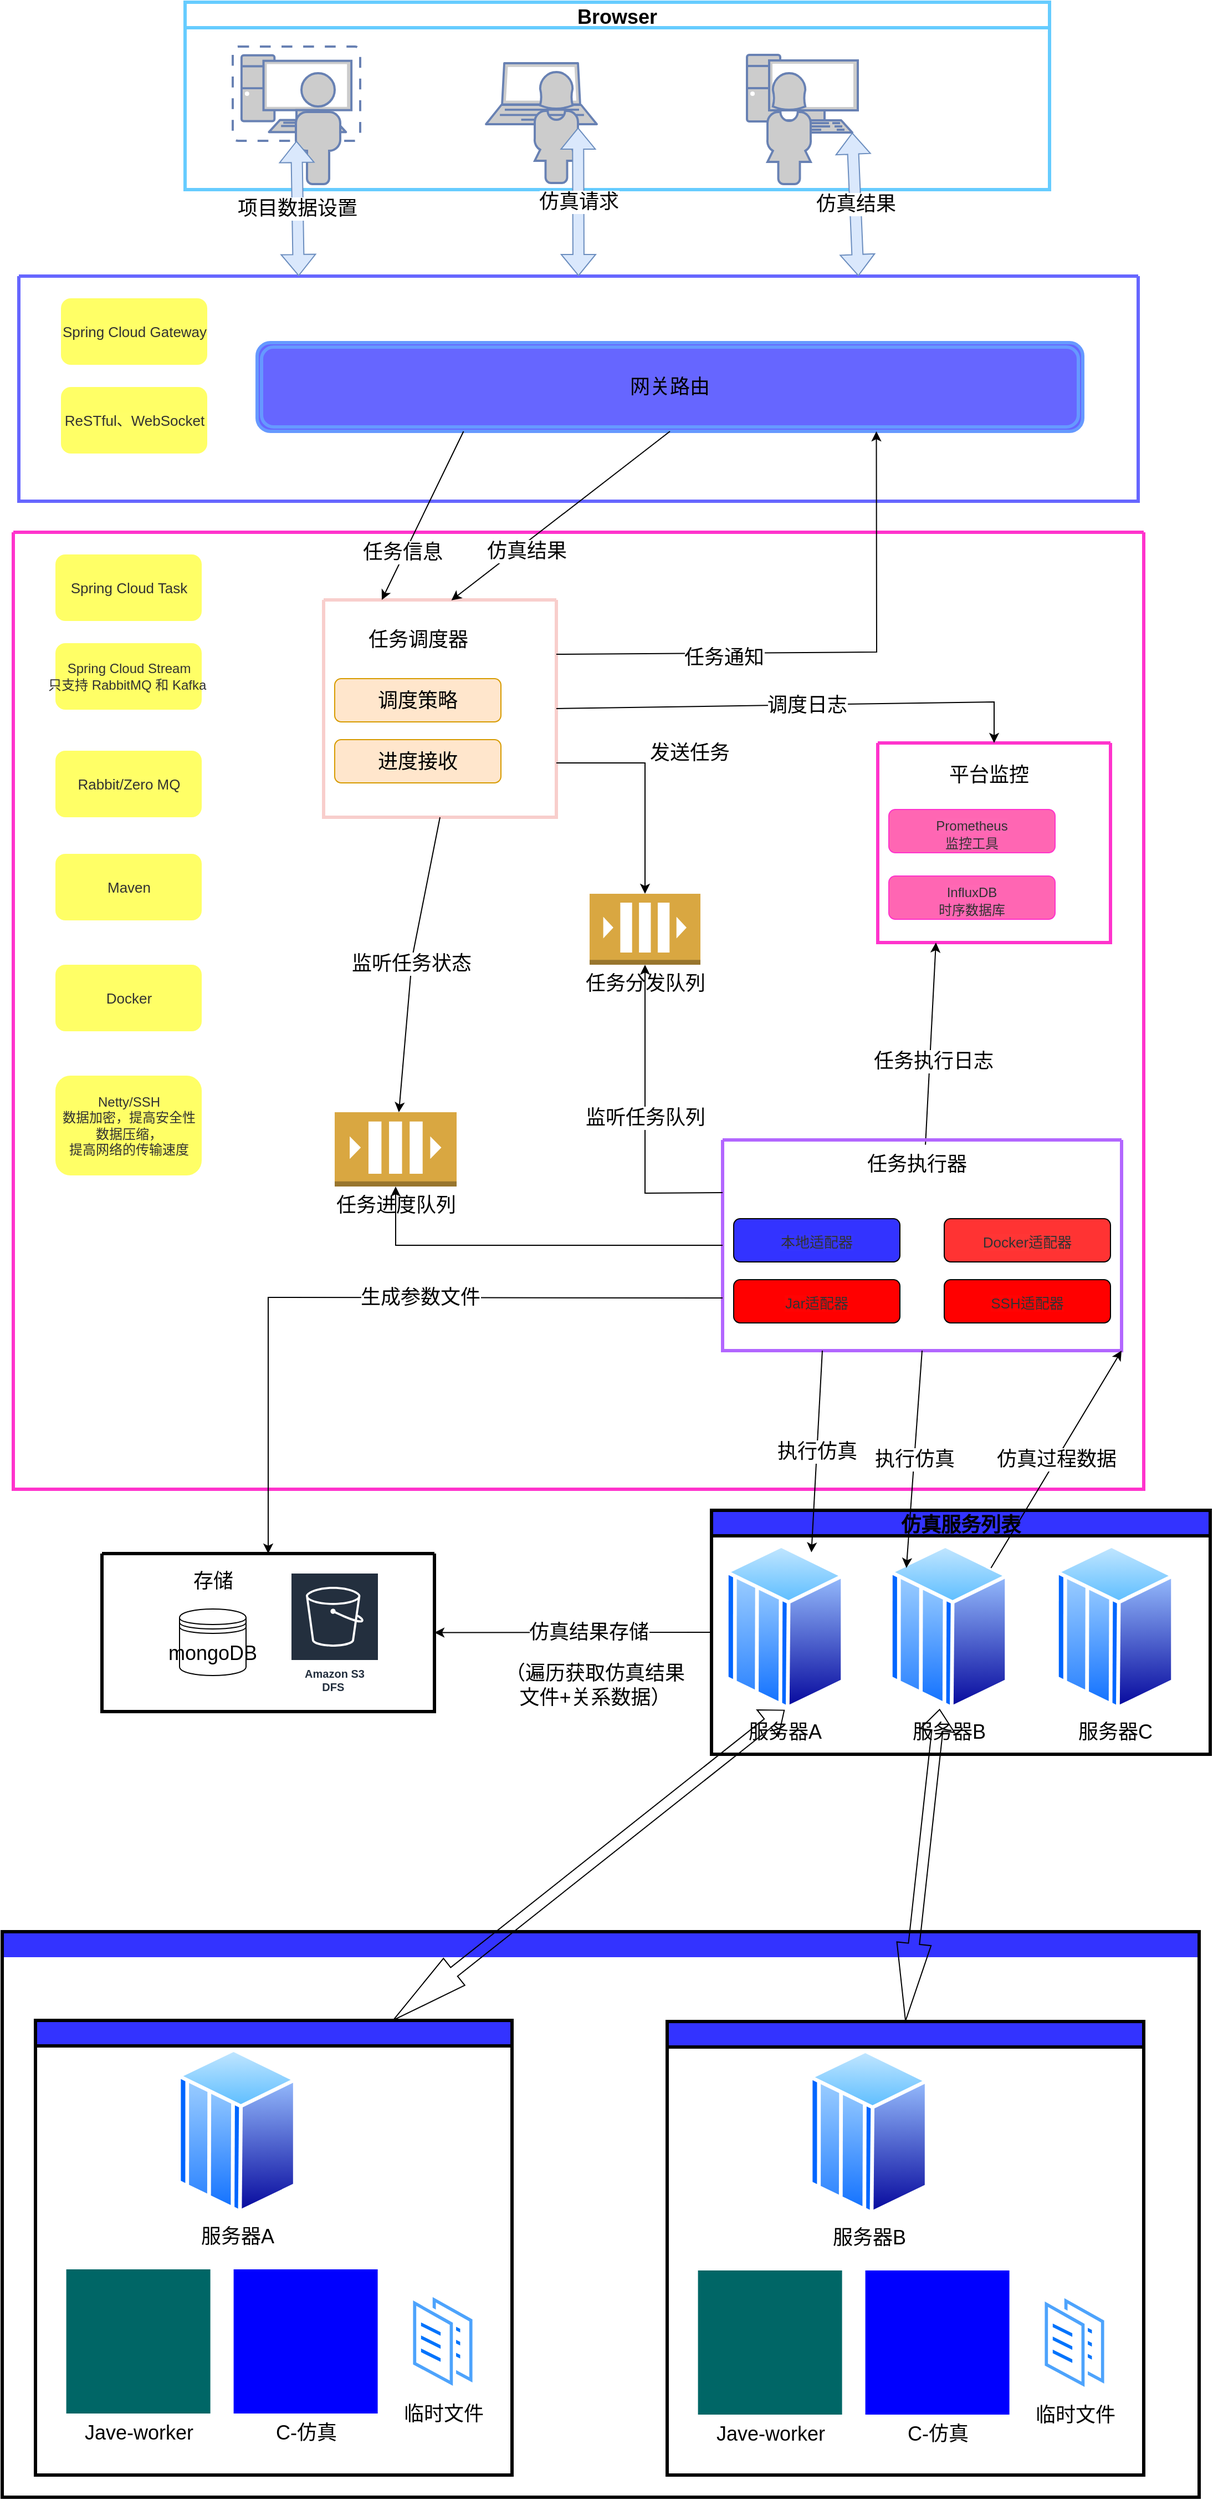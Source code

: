 <mxfile version="15.6.3" type="github">
  <diagram id="M3pgbx5bHdetkU3iyQLA" name="Page-1">
    <mxGraphModel dx="2077" dy="1238" grid="1" gridSize="10" guides="1" tooltips="1" connect="1" arrows="1" fold="1" page="1" pageScale="1" pageWidth="1169" pageHeight="1654" math="0" shadow="0">
      <root>
        <mxCell id="0" />
        <mxCell id="1" parent="0" />
        <mxCell id="EqJAyEwIwQtf8HZJKhll-13" value="Browser" style="swimlane;strokeColor=#66ccff;strokeWidth=3;fontSize=18;" vertex="1" parent="1">
          <mxGeometry x="185" y="70" width="780" height="169" as="geometry" />
        </mxCell>
        <mxCell id="EqJAyEwIwQtf8HZJKhll-8" value="" style="fontColor=#0066CC;verticalAlign=top;verticalLabelPosition=bottom;labelPosition=center;align=center;html=1;outlineConnect=0;fillColor=#CCCCCC;strokeColor=#6881B3;gradientColor=none;gradientDirection=north;strokeWidth=2;shape=mxgraph.networks.virtual_pc;" vertex="1" parent="EqJAyEwIwQtf8HZJKhll-13">
          <mxGeometry x="43" y="40" width="115" height="85" as="geometry" />
        </mxCell>
        <mxCell id="EqJAyEwIwQtf8HZJKhll-10" value="" style="fontColor=#0066CC;verticalAlign=top;verticalLabelPosition=bottom;labelPosition=center;align=center;html=1;outlineConnect=0;fillColor=#CCCCCC;strokeColor=#6881B3;gradientColor=none;gradientDirection=north;strokeWidth=2;shape=mxgraph.networks.laptop;" vertex="1" parent="EqJAyEwIwQtf8HZJKhll-13">
          <mxGeometry x="271.5" y="55" width="100" height="55" as="geometry" />
        </mxCell>
        <mxCell id="EqJAyEwIwQtf8HZJKhll-11" value="" style="fontColor=#0066CC;verticalAlign=top;verticalLabelPosition=bottom;labelPosition=center;align=center;html=1;outlineConnect=0;fillColor=#CCCCCC;strokeColor=#6881B3;gradientColor=none;gradientDirection=north;strokeWidth=2;shape=mxgraph.networks.pc;" vertex="1" parent="EqJAyEwIwQtf8HZJKhll-13">
          <mxGeometry x="507" y="47.5" width="100" height="70" as="geometry" />
        </mxCell>
        <mxCell id="EqJAyEwIwQtf8HZJKhll-259" value="" style="fontColor=#0066CC;verticalAlign=top;verticalLabelPosition=bottom;labelPosition=center;align=center;html=1;outlineConnect=0;fillColor=#CCCCCC;strokeColor=#6881B3;gradientColor=none;gradientDirection=north;strokeWidth=2;shape=mxgraph.networks.user_female;rounded=0;shadow=0;glass=0;sketch=0;fontSize=18;startSize=23;" vertex="1" parent="EqJAyEwIwQtf8HZJKhll-13">
          <mxGeometry x="315" y="63" width="40" height="100" as="geometry" />
        </mxCell>
        <mxCell id="EqJAyEwIwQtf8HZJKhll-260" value="" style="fontColor=#0066CC;verticalAlign=top;verticalLabelPosition=bottom;labelPosition=center;align=center;html=1;outlineConnect=0;fillColor=#CCCCCC;strokeColor=#6881B3;gradientColor=none;gradientDirection=north;strokeWidth=2;shape=mxgraph.networks.user_male;rounded=0;shadow=0;glass=0;sketch=0;fontSize=18;startSize=23;" vertex="1" parent="EqJAyEwIwQtf8HZJKhll-13">
          <mxGeometry x="100" y="64" width="40" height="100" as="geometry" />
        </mxCell>
        <mxCell id="EqJAyEwIwQtf8HZJKhll-261" value="" style="fontColor=#0066CC;verticalAlign=top;verticalLabelPosition=bottom;labelPosition=center;align=center;html=1;outlineConnect=0;fillColor=#CCCCCC;strokeColor=#6881B3;gradientColor=none;gradientDirection=north;strokeWidth=2;shape=mxgraph.networks.user_female;rounded=0;shadow=0;glass=0;sketch=0;fontSize=18;startSize=23;" vertex="1" parent="EqJAyEwIwQtf8HZJKhll-13">
          <mxGeometry x="525" y="64" width="40" height="100" as="geometry" />
        </mxCell>
        <mxCell id="EqJAyEwIwQtf8HZJKhll-36" value="" style="swimlane;startSize=0;fontSize=18;strokeColor=#6666ff;strokeWidth=3;" vertex="1" parent="1">
          <mxGeometry x="35" y="317" width="1010" height="203" as="geometry" />
        </mxCell>
        <mxCell id="EqJAyEwIwQtf8HZJKhll-19" value="&lt;font style=&quot;font-size: 18px&quot;&gt;网关路由&lt;/font&gt;" style="shape=ext;double=1;rounded=1;whiteSpace=wrap;html=1;strokeColor=#6699ff;strokeWidth=3;fontSize=18;fillColor=#6666FF;" vertex="1" parent="EqJAyEwIwQtf8HZJKhll-36">
          <mxGeometry x="215" y="60" width="745" height="80" as="geometry" />
        </mxCell>
        <mxCell id="EqJAyEwIwQtf8HZJKhll-47" value="&lt;span style=&quot;color: rgb(50 , 50 , 50) ; font-size: 13px ; background-color: rgba(255 , 255 , 255 , 0.01)&quot;&gt;Spring Cloud Gateway&lt;/span&gt;" style="rounded=1;align=center;fillColor=#ffff66;strokeColor=none;html=1;fontColor=#596780;fontSize=12" vertex="1" parent="EqJAyEwIwQtf8HZJKhll-36">
          <mxGeometry x="38" y="20" width="132" height="60" as="geometry" />
        </mxCell>
        <mxCell id="EqJAyEwIwQtf8HZJKhll-48" value="&lt;span style=&quot;color: rgb(50 , 50 , 50) ; font-size: 13px ; background-color: rgba(255 , 255 , 255 , 0.01)&quot;&gt;ReSTful、WebSocket&lt;/span&gt;" style="rounded=1;align=center;fillColor=#ffff66;strokeColor=none;html=1;fontColor=#596780;fontSize=12" vertex="1" parent="EqJAyEwIwQtf8HZJKhll-36">
          <mxGeometry x="38" y="100" width="132" height="60" as="geometry" />
        </mxCell>
        <mxCell id="EqJAyEwIwQtf8HZJKhll-49" value="项目数据设置" style="shape=flexArrow;endArrow=classic;startArrow=classic;html=1;rounded=0;fontSize=18;entryX=0.25;entryY=0;entryDx=0;entryDy=0;exitX=0.5;exitY=1;exitDx=0;exitDy=0;fillColor=#dae8fc;strokeColor=#6c8ebf;exitPerimeter=0;" edge="1" parent="1" source="EqJAyEwIwQtf8HZJKhll-8" target="EqJAyEwIwQtf8HZJKhll-36">
          <mxGeometry width="100" height="100" relative="1" as="geometry">
            <mxPoint x="440" y="627" as="sourcePoint" />
            <mxPoint x="460" y="277" as="targetPoint" />
          </mxGeometry>
        </mxCell>
        <mxCell id="EqJAyEwIwQtf8HZJKhll-52" value="仿真请求" style="shape=flexArrow;endArrow=classic;startArrow=classic;html=1;rounded=0;fontSize=18;entryX=0.99;entryY=0.5;entryDx=0;entryDy=0;exitX=0.5;exitY=0;exitDx=0;exitDy=0;fillColor=#dae8fc;strokeColor=#6c8ebf;entryPerimeter=0;" edge="1" parent="1" source="EqJAyEwIwQtf8HZJKhll-36" target="EqJAyEwIwQtf8HZJKhll-259">
          <mxGeometry width="100" height="100" relative="1" as="geometry">
            <mxPoint x="626" y="276" as="sourcePoint" />
            <mxPoint x="630" y="190" as="targetPoint" />
          </mxGeometry>
        </mxCell>
        <mxCell id="EqJAyEwIwQtf8HZJKhll-56" value="仿真结果" style="shape=flexArrow;endArrow=classic;startArrow=classic;html=1;rounded=0;fontSize=18;entryX=0.75;entryY=0;entryDx=0;entryDy=0;fillColor=#dae8fc;strokeColor=#6c8ebf;exitX=0.95;exitY=1;exitDx=0;exitDy=0;exitPerimeter=0;" edge="1" parent="1" source="EqJAyEwIwQtf8HZJKhll-11" target="EqJAyEwIwQtf8HZJKhll-36">
          <mxGeometry width="100" height="100" relative="1" as="geometry">
            <mxPoint x="786" y="190" as="sourcePoint" />
            <mxPoint x="639" y="298" as="targetPoint" />
          </mxGeometry>
        </mxCell>
        <mxCell id="EqJAyEwIwQtf8HZJKhll-57" value="" style="swimlane;startSize=0;fontSize=18;strokeColor=#ff33cc;strokeWidth=3;" vertex="1" parent="1">
          <mxGeometry x="30" y="548" width="1020" height="863" as="geometry" />
        </mxCell>
        <mxCell id="EqJAyEwIwQtf8HZJKhll-59" value="&lt;span style=&quot;color: rgb(50 , 50 , 50) ; font-size: 13px ; background-color: rgba(255 , 255 , 255 , 0.01)&quot;&gt;Spring Cloud Task&lt;/span&gt;" style="rounded=1;align=center;fillColor=#ffff66;strokeColor=none;html=1;fontColor=#596780;fontSize=12" vertex="1" parent="EqJAyEwIwQtf8HZJKhll-57">
          <mxGeometry x="38" y="20" width="132" height="60" as="geometry" />
        </mxCell>
        <mxCell id="EqJAyEwIwQtf8HZJKhll-60" value="&lt;span style=&quot;color: rgb(50 , 50 , 50) ; background-color: rgba(255 , 255 , 255 , 0.01)&quot;&gt;Spring Cloud Stream&lt;/span&gt;&lt;div style=&quot;resize: none ; outline: none ; color: rgb(50 , 50 , 50)&quot;&gt;只支持 RabbitMQ 和 Kafka&amp;nbsp;&lt;/div&gt;" style="rounded=1;align=center;fillColor=#ffff66;strokeColor=none;html=1;fontColor=#596780;fontSize=12" vertex="1" parent="EqJAyEwIwQtf8HZJKhll-57">
          <mxGeometry x="38" y="100" width="132" height="60" as="geometry" />
        </mxCell>
        <mxCell id="EqJAyEwIwQtf8HZJKhll-61" value="&lt;span style=&quot;color: rgb(50 , 50 , 50) ; font-size: 13px ; background-color: rgba(255 , 255 , 255 , 0.01)&quot;&gt;Rabbit/Zero MQ&lt;/span&gt;" style="rounded=1;align=center;fillColor=#ffff66;strokeColor=none;html=1;fontColor=#596780;fontSize=12" vertex="1" parent="EqJAyEwIwQtf8HZJKhll-57">
          <mxGeometry x="38" y="197" width="132" height="60" as="geometry" />
        </mxCell>
        <mxCell id="EqJAyEwIwQtf8HZJKhll-62" value="&lt;span style=&quot;color: rgb(50 , 50 , 50) ; font-size: 13px ; background-color: rgba(255 , 255 , 255 , 0.01)&quot;&gt;Maven&lt;/span&gt;" style="rounded=1;align=center;fillColor=#ffff66;strokeColor=none;html=1;fontColor=#596780;fontSize=12" vertex="1" parent="EqJAyEwIwQtf8HZJKhll-57">
          <mxGeometry x="38" y="290" width="132" height="60" as="geometry" />
        </mxCell>
        <mxCell id="EqJAyEwIwQtf8HZJKhll-63" value="&lt;span style=&quot;color: rgb(50 , 50 , 50) ; font-size: 13px ; background-color: rgba(255 , 255 , 255 , 0.01)&quot;&gt;Docker&lt;/span&gt;" style="rounded=1;align=center;fillColor=#ffff66;strokeColor=none;html=1;fontColor=#596780;fontSize=12" vertex="1" parent="EqJAyEwIwQtf8HZJKhll-57">
          <mxGeometry x="38" y="390" width="132" height="60" as="geometry" />
        </mxCell>
        <mxCell id="EqJAyEwIwQtf8HZJKhll-64" value="&lt;span style=&quot;color: rgb(50 , 50 , 50) ; background-color: rgba(255 , 255 , 255 , 0.01)&quot;&gt;Netty/SSH&lt;/span&gt;&lt;div style=&quot;resize: none ; outline: none ; color: rgb(50 , 50 , 50)&quot;&gt;数据加密，提高安全性&lt;br&gt;数据压缩，&lt;/div&gt;&lt;div style=&quot;resize: none ; outline: none ; color: rgb(50 , 50 , 50)&quot;&gt;提高网络的传输速度&lt;/div&gt;" style="rounded=1;align=center;fillColor=#ffff66;strokeColor=none;html=1;fontColor=#596780;fontSize=12" vertex="1" parent="EqJAyEwIwQtf8HZJKhll-57">
          <mxGeometry x="38" y="490" width="132" height="90" as="geometry" />
        </mxCell>
        <mxCell id="EqJAyEwIwQtf8HZJKhll-68" value="" style="swimlane;startSize=0;fontSize=18;strokeWidth=3;fillColor=#F8CECC;strokeColor=#F8CECC;" vertex="1" parent="EqJAyEwIwQtf8HZJKhll-57">
          <mxGeometry x="280" y="61" width="210" height="196" as="geometry" />
        </mxCell>
        <mxCell id="EqJAyEwIwQtf8HZJKhll-72" value="调度策略" style="rounded=1;whiteSpace=wrap;html=1;fontSize=18;fillColor=#ffe6cc;strokeColor=#d79b00;" vertex="1" parent="EqJAyEwIwQtf8HZJKhll-68">
          <mxGeometry x="10" y="71" width="150" height="39" as="geometry" />
        </mxCell>
        <mxCell id="EqJAyEwIwQtf8HZJKhll-74" value="进度接收" style="rounded=1;whiteSpace=wrap;html=1;fontSize=18;fillColor=#ffe6cc;strokeColor=#d79b00;" vertex="1" parent="EqJAyEwIwQtf8HZJKhll-68">
          <mxGeometry x="10" y="126" width="150" height="39" as="geometry" />
        </mxCell>
        <mxCell id="EqJAyEwIwQtf8HZJKhll-71" value="任务调度器" style="text;html=1;align=center;verticalAlign=middle;resizable=0;points=[];autosize=1;strokeColor=none;fillColor=none;fontSize=18;" vertex="1" parent="EqJAyEwIwQtf8HZJKhll-68">
          <mxGeometry x="30" y="21" width="110" height="30" as="geometry" />
        </mxCell>
        <mxCell id="EqJAyEwIwQtf8HZJKhll-75" value="" style="swimlane;startSize=0;fontSize=18;strokeColor=#ff33cc;strokeWidth=3;" vertex="1" parent="EqJAyEwIwQtf8HZJKhll-57">
          <mxGeometry x="780" y="190" width="210" height="180" as="geometry" />
        </mxCell>
        <mxCell id="EqJAyEwIwQtf8HZJKhll-76" value="&lt;span style=&quot;color: rgb(50 , 50 , 50) ; font-size: 12px ; background-color: rgba(255 , 255 , 255 , 0.01)&quot;&gt;InfluxDB&lt;/span&gt;&lt;div style=&quot;resize: none ; outline: none ; font-size: 12px ; color: rgb(50 , 50 , 50)&quot;&gt;时序数据库&lt;/div&gt;" style="rounded=1;whiteSpace=wrap;html=1;fontSize=18;strokeColor=#ff33cc;fillColor=#FF66B3;" vertex="1" parent="EqJAyEwIwQtf8HZJKhll-75">
          <mxGeometry x="10" y="120" width="150" height="39" as="geometry" />
        </mxCell>
        <mxCell id="EqJAyEwIwQtf8HZJKhll-77" value="&lt;span style=&quot;color: rgb(50 , 50 , 50) ; font-size: 12px ; background-color: rgba(255 , 255 , 255 , 0.01)&quot;&gt;Prometheus&lt;/span&gt;&lt;div style=&quot;resize: none ; outline: none ; font-size: 12px ; color: rgb(50 , 50 , 50)&quot;&gt;监控工具&lt;/div&gt;" style="rounded=1;whiteSpace=wrap;html=1;fontSize=18;strokeColor=#ff33cc;fillColor=#FF66B3;" vertex="1" parent="EqJAyEwIwQtf8HZJKhll-75">
          <mxGeometry x="10" y="60" width="150" height="39" as="geometry" />
        </mxCell>
        <mxCell id="EqJAyEwIwQtf8HZJKhll-94" value="" style="endArrow=classic;html=1;rounded=0;fontSize=18;entryX=0.5;entryY=0;entryDx=0;entryDy=0;exitX=1;exitY=0.5;exitDx=0;exitDy=0;" edge="1" parent="EqJAyEwIwQtf8HZJKhll-57" source="EqJAyEwIwQtf8HZJKhll-68" target="EqJAyEwIwQtf8HZJKhll-75">
          <mxGeometry width="50" height="50" relative="1" as="geometry">
            <mxPoint x="530" y="180" as="sourcePoint" />
            <mxPoint x="580" y="130" as="targetPoint" />
            <Array as="points">
              <mxPoint x="885" y="153" />
            </Array>
          </mxGeometry>
        </mxCell>
        <mxCell id="EqJAyEwIwQtf8HZJKhll-157" value="调度日志" style="edgeLabel;html=1;align=center;verticalAlign=middle;resizable=0;points=[];fontSize=18;" vertex="1" connectable="0" parent="EqJAyEwIwQtf8HZJKhll-94">
          <mxGeometry x="0.039" relative="1" as="geometry">
            <mxPoint x="1" as="offset" />
          </mxGeometry>
        </mxCell>
        <mxCell id="EqJAyEwIwQtf8HZJKhll-96" value="" style="endArrow=classic;html=1;rounded=0;fontSize=18;entryX=0.25;entryY=1;entryDx=0;entryDy=0;exitX=0.573;exitY=-0.09;exitDx=0;exitDy=0;exitPerimeter=0;" edge="1" parent="EqJAyEwIwQtf8HZJKhll-57" source="EqJAyEwIwQtf8HZJKhll-224" target="EqJAyEwIwQtf8HZJKhll-75">
          <mxGeometry width="50" height="50" relative="1" as="geometry">
            <mxPoint x="800" y="583" as="sourcePoint" />
            <mxPoint x="750" y="490" as="targetPoint" />
          </mxGeometry>
        </mxCell>
        <mxCell id="EqJAyEwIwQtf8HZJKhll-97" value="任务执行日志" style="edgeLabel;html=1;align=center;verticalAlign=middle;resizable=0;points=[];fontSize=18;" vertex="1" connectable="0" parent="EqJAyEwIwQtf8HZJKhll-96">
          <mxGeometry x="-0.159" y="-4" relative="1" as="geometry">
            <mxPoint x="-1" y="1" as="offset" />
          </mxGeometry>
        </mxCell>
        <mxCell id="EqJAyEwIwQtf8HZJKhll-112" value="任务分发队列" style="outlineConnect=0;dashed=0;verticalLabelPosition=bottom;verticalAlign=top;align=center;html=1;shape=mxgraph.aws3.queue;fillColor=#D9A741;gradientColor=none;fontSize=18;" vertex="1" parent="EqJAyEwIwQtf8HZJKhll-57">
          <mxGeometry x="520" y="326" width="100" height="64" as="geometry" />
        </mxCell>
        <mxCell id="EqJAyEwIwQtf8HZJKhll-152" value="任务进度队列" style="outlineConnect=0;dashed=0;verticalLabelPosition=bottom;verticalAlign=top;align=center;html=1;shape=mxgraph.aws3.queue;fillColor=#D9A741;gradientColor=none;fontSize=18;" vertex="1" parent="EqJAyEwIwQtf8HZJKhll-57">
          <mxGeometry x="290" y="523" width="110" height="67" as="geometry" />
        </mxCell>
        <mxCell id="EqJAyEwIwQtf8HZJKhll-156" value="" style="edgeStyle=segmentEdgeStyle;endArrow=classic;html=1;rounded=0;fontSize=18;exitX=1;exitY=0.75;exitDx=0;exitDy=0;" edge="1" parent="EqJAyEwIwQtf8HZJKhll-57" source="EqJAyEwIwQtf8HZJKhll-68" target="EqJAyEwIwQtf8HZJKhll-112">
          <mxGeometry width="50" height="50" relative="1" as="geometry">
            <mxPoint x="620" y="343" as="sourcePoint" />
            <mxPoint x="670" y="293" as="targetPoint" />
            <Array as="points">
              <mxPoint x="570" y="208" />
            </Array>
          </mxGeometry>
        </mxCell>
        <mxCell id="EqJAyEwIwQtf8HZJKhll-219" value="" style="swimlane;startSize=0;fontSize=18;strokeWidth=3;strokeColor=#B266FF;" vertex="1" parent="EqJAyEwIwQtf8HZJKhll-57">
          <mxGeometry x="640" y="548" width="360" height="190" as="geometry" />
        </mxCell>
        <mxCell id="EqJAyEwIwQtf8HZJKhll-220" value="&lt;span style=&quot;color: rgb(50 , 50 , 50) ; font-size: 13px ; background-color: rgba(255 , 255 , 255 , 0.01)&quot;&gt;本地适配器&lt;/span&gt;" style="rounded=1;whiteSpace=wrap;html=1;fontSize=18;fillColor=#3333FF;" vertex="1" parent="EqJAyEwIwQtf8HZJKhll-219">
          <mxGeometry x="10" y="71" width="150" height="39" as="geometry" />
        </mxCell>
        <mxCell id="EqJAyEwIwQtf8HZJKhll-221" value="&lt;span style=&quot;color: rgb(50 , 50 , 50) ; font-size: 13px ; background-color: rgba(255 , 255 , 255 , 0.01)&quot;&gt;Jar适配器&lt;/span&gt;" style="rounded=1;whiteSpace=wrap;html=1;fontSize=18;fillColor=#FF0000;" vertex="1" parent="EqJAyEwIwQtf8HZJKhll-219">
          <mxGeometry x="10" y="126" width="150" height="39" as="geometry" />
        </mxCell>
        <mxCell id="EqJAyEwIwQtf8HZJKhll-222" value="&lt;span style=&quot;color: rgb(50 , 50 , 50) ; font-size: 13px ; background-color: rgba(255 , 255 , 255 , 0.01)&quot;&gt;Docker适配器&lt;/span&gt;" style="rounded=1;whiteSpace=wrap;html=1;fontSize=18;fillColor=#FF3333;" vertex="1" parent="EqJAyEwIwQtf8HZJKhll-219">
          <mxGeometry x="200" y="71" width="150" height="39" as="geometry" />
        </mxCell>
        <mxCell id="EqJAyEwIwQtf8HZJKhll-223" value="&lt;span style=&quot;color: rgb(50 , 50 , 50) ; font-size: 13px ; background-color: rgba(255 , 255 , 255 , 0.01)&quot;&gt;SSH适配器&lt;/span&gt;" style="rounded=1;whiteSpace=wrap;html=1;fontSize=18;fillColor=#FF0000;" vertex="1" parent="EqJAyEwIwQtf8HZJKhll-219">
          <mxGeometry x="200" y="126" width="150" height="39" as="geometry" />
        </mxCell>
        <mxCell id="EqJAyEwIwQtf8HZJKhll-224" value="任务执行器" style="text;html=1;align=center;verticalAlign=middle;resizable=0;points=[];autosize=1;strokeColor=none;fillColor=none;fontSize=18;" vertex="1" parent="EqJAyEwIwQtf8HZJKhll-219">
          <mxGeometry x="120" y="7" width="110" height="30" as="geometry" />
        </mxCell>
        <mxCell id="EqJAyEwIwQtf8HZJKhll-249" value="监听任务队列" style="endArrow=classic;html=1;rounded=0;fontSize=18;startSize=23;exitX=0;exitY=0.25;exitDx=0;exitDy=0;" edge="1" parent="EqJAyEwIwQtf8HZJKhll-57" source="EqJAyEwIwQtf8HZJKhll-219" target="EqJAyEwIwQtf8HZJKhll-112">
          <mxGeometry width="50" height="50" relative="1" as="geometry">
            <mxPoint x="320" y="763" as="sourcePoint" />
            <mxPoint x="370" y="713" as="targetPoint" />
            <Array as="points">
              <mxPoint x="570" y="596" />
            </Array>
          </mxGeometry>
        </mxCell>
        <mxCell id="EqJAyEwIwQtf8HZJKhll-248" value="" style="endArrow=classic;html=1;rounded=0;fontSize=18;startSize=23;entryX=0.5;entryY=1;entryDx=0;entryDy=0;entryPerimeter=0;exitX=0;exitY=0.5;exitDx=0;exitDy=0;" edge="1" parent="EqJAyEwIwQtf8HZJKhll-57" source="EqJAyEwIwQtf8HZJKhll-219" target="EqJAyEwIwQtf8HZJKhll-152">
          <mxGeometry width="50" height="50" relative="1" as="geometry">
            <mxPoint x="450" y="773" as="sourcePoint" />
            <mxPoint x="500" y="723" as="targetPoint" />
            <Array as="points">
              <mxPoint x="345" y="643" />
            </Array>
          </mxGeometry>
        </mxCell>
        <mxCell id="EqJAyEwIwQtf8HZJKhll-258" value="监听任务状态" style="endArrow=classic;html=1;rounded=0;fontSize=18;startSize=23;exitX=0.5;exitY=1;exitDx=0;exitDy=0;" edge="1" parent="EqJAyEwIwQtf8HZJKhll-57" source="EqJAyEwIwQtf8HZJKhll-68" target="EqJAyEwIwQtf8HZJKhll-152">
          <mxGeometry width="50" height="50" relative="1" as="geometry">
            <mxPoint x="330" y="453" as="sourcePoint" />
            <mxPoint x="380" y="403" as="targetPoint" />
            <Array as="points">
              <mxPoint x="360" y="383" />
            </Array>
          </mxGeometry>
        </mxCell>
        <mxCell id="EqJAyEwIwQtf8HZJKhll-78" value="平台监控" style="text;html=1;align=center;verticalAlign=middle;resizable=0;points=[];autosize=1;strokeColor=none;fillColor=none;fontSize=18;" vertex="1" parent="1">
          <mxGeometry x="865" y="752" width="90" height="30" as="geometry" />
        </mxCell>
        <mxCell id="EqJAyEwIwQtf8HZJKhll-95" value="发送任务" style="text;html=1;align=center;verticalAlign=middle;resizable=0;points=[];autosize=1;strokeColor=none;fillColor=none;fontSize=18;" vertex="1" parent="1">
          <mxGeometry x="595" y="732" width="90" height="30" as="geometry" />
        </mxCell>
        <mxCell id="EqJAyEwIwQtf8HZJKhll-98" value="" style="endArrow=classic;html=1;rounded=0;fontSize=18;exitX=0.25;exitY=1;exitDx=0;exitDy=0;entryX=0.25;entryY=0;entryDx=0;entryDy=0;" edge="1" parent="1" source="EqJAyEwIwQtf8HZJKhll-19" target="EqJAyEwIwQtf8HZJKhll-68">
          <mxGeometry width="50" height="50" relative="1" as="geometry">
            <mxPoint x="660" y="647" as="sourcePoint" />
            <mxPoint x="710" y="597" as="targetPoint" />
          </mxGeometry>
        </mxCell>
        <mxCell id="EqJAyEwIwQtf8HZJKhll-101" value="任务信息" style="edgeLabel;html=1;align=center;verticalAlign=middle;resizable=0;points=[];fontSize=18;" vertex="1" connectable="0" parent="EqJAyEwIwQtf8HZJKhll-98">
          <mxGeometry x="0.464" y="-2" relative="1" as="geometry">
            <mxPoint y="-1" as="offset" />
          </mxGeometry>
        </mxCell>
        <mxCell id="EqJAyEwIwQtf8HZJKhll-100" value="" style="endArrow=classic;html=1;rounded=0;fontSize=18;exitX=0.5;exitY=1;exitDx=0;exitDy=0;entryX=0.549;entryY=0.002;entryDx=0;entryDy=0;entryPerimeter=0;" edge="1" parent="1" source="EqJAyEwIwQtf8HZJKhll-19" target="EqJAyEwIwQtf8HZJKhll-68">
          <mxGeometry width="50" height="50" relative="1" as="geometry">
            <mxPoint x="690" y="667" as="sourcePoint" />
            <mxPoint x="740" y="617" as="targetPoint" />
          </mxGeometry>
        </mxCell>
        <mxCell id="EqJAyEwIwQtf8HZJKhll-107" value="仿真结果" style="edgeLabel;html=1;align=center;verticalAlign=middle;resizable=0;points=[];fontSize=18;" vertex="1" connectable="0" parent="EqJAyEwIwQtf8HZJKhll-100">
          <mxGeometry x="0.348" y="6" relative="1" as="geometry">
            <mxPoint as="offset" />
          </mxGeometry>
        </mxCell>
        <mxCell id="EqJAyEwIwQtf8HZJKhll-108" value="" style="endArrow=classic;html=1;rounded=0;fontSize=18;exitX=1;exitY=0.25;exitDx=0;exitDy=0;entryX=0.75;entryY=1;entryDx=0;entryDy=0;" edge="1" parent="1" source="EqJAyEwIwQtf8HZJKhll-68" target="EqJAyEwIwQtf8HZJKhll-19">
          <mxGeometry width="50" height="50" relative="1" as="geometry">
            <mxPoint x="620" y="637" as="sourcePoint" />
            <mxPoint x="670" y="587" as="targetPoint" />
            <Array as="points">
              <mxPoint x="809" y="656" />
            </Array>
          </mxGeometry>
        </mxCell>
        <mxCell id="EqJAyEwIwQtf8HZJKhll-109" value="任务通知" style="edgeLabel;html=1;align=center;verticalAlign=middle;resizable=0;points=[];fontSize=18;" vertex="1" connectable="0" parent="EqJAyEwIwQtf8HZJKhll-108">
          <mxGeometry x="-0.382" y="-4" relative="1" as="geometry">
            <mxPoint as="offset" />
          </mxGeometry>
        </mxCell>
        <mxCell id="EqJAyEwIwQtf8HZJKhll-209" value="" style="swimlane;sketch=0;fontSize=18;strokeColor=#000000;strokeWidth=3;fillColor=#3333FF;swimlaneFillColor=none;swimlaneLine=0;glass=0;rounded=0;shadow=0;" vertex="1" parent="1">
          <mxGeometry x="20" y="1810" width="1080" height="510" as="geometry" />
        </mxCell>
        <mxCell id="EqJAyEwIwQtf8HZJKhll-181" value="" style="swimlane;sketch=0;fontSize=18;strokeColor=#000000;strokeWidth=3;fillColor=#3333FF;" vertex="1" parent="EqJAyEwIwQtf8HZJKhll-209">
          <mxGeometry x="30" y="80" width="430" height="410" as="geometry" />
        </mxCell>
        <mxCell id="EqJAyEwIwQtf8HZJKhll-175" value="临时文件" style="aspect=fixed;perimeter=ellipsePerimeter;html=1;align=center;shadow=0;dashed=0;spacingTop=3;image;image=img/lib/active_directory/documents.svg;fontSize=18;strokeColor=#000000;strokeWidth=3;fillColor=#3333FF;" vertex="1" parent="EqJAyEwIwQtf8HZJKhll-181">
          <mxGeometry x="337.8" y="244.5" width="59.4" height="90" as="geometry" />
        </mxCell>
        <mxCell id="EqJAyEwIwQtf8HZJKhll-176" value="服务器A" style="aspect=fixed;perimeter=ellipsePerimeter;html=1;align=center;shadow=0;dashed=0;spacingTop=3;image;image=img/lib/active_directory/mainframe_host.svg;fontSize=18;strokeColor=#000000;strokeWidth=3;fillColor=#3333FF;" vertex="1" parent="EqJAyEwIwQtf8HZJKhll-181">
          <mxGeometry x="127.8" y="24.5" width="108" height="150" as="geometry" />
        </mxCell>
        <mxCell id="EqJAyEwIwQtf8HZJKhll-177" value="C-仿真" style="shape=image;html=1;verticalAlign=top;verticalLabelPosition=bottom;labelBackgroundColor=#ffffff;imageAspect=0;aspect=fixed;image=https://cdn4.iconfinder.com/data/icons/online-payment-methods-03/128/serve_payment_methods_copy-128.png;fontSize=18;strokeColor=#000000;strokeWidth=3;fillColor=#3333FF;imageBackground=#0000FF;" vertex="1" parent="EqJAyEwIwQtf8HZJKhll-181">
          <mxGeometry x="178.8" y="224.5" width="130" height="130" as="geometry" />
        </mxCell>
        <mxCell id="EqJAyEwIwQtf8HZJKhll-180" value="Jave-worker" style="shape=image;html=1;verticalAlign=top;verticalLabelPosition=bottom;labelBackgroundColor=#ffffff;imageAspect=0;aspect=fixed;image=https://cdn4.iconfinder.com/data/icons/online-payment-methods-03/128/serve_payment_methods_copy-128.png;fontSize=18;strokeColor=#000000;strokeWidth=3;fillColor=#3333FF;sketch=0;imageBackground=#006666;" vertex="1" parent="EqJAyEwIwQtf8HZJKhll-181">
          <mxGeometry x="27.8" y="224.5" width="130" height="130" as="geometry" />
        </mxCell>
        <mxCell id="EqJAyEwIwQtf8HZJKhll-182" value="" style="swimlane;sketch=0;fontSize=18;strokeColor=#000000;strokeWidth=3;fillColor=#3333FF;" vertex="1" parent="EqJAyEwIwQtf8HZJKhll-209">
          <mxGeometry x="600" y="81" width="430" height="409" as="geometry" />
        </mxCell>
        <mxCell id="EqJAyEwIwQtf8HZJKhll-183" value="临时文件" style="aspect=fixed;perimeter=ellipsePerimeter;html=1;align=center;shadow=0;dashed=0;spacingTop=3;image;image=img/lib/active_directory/documents.svg;fontSize=18;strokeColor=#000000;strokeWidth=3;fillColor=#3333FF;" vertex="1" parent="EqJAyEwIwQtf8HZJKhll-182">
          <mxGeometry x="337.8" y="244.5" width="59.4" height="90" as="geometry" />
        </mxCell>
        <mxCell id="EqJAyEwIwQtf8HZJKhll-184" value="服务器B" style="aspect=fixed;perimeter=ellipsePerimeter;html=1;align=center;shadow=0;dashed=0;spacingTop=3;image;image=img/lib/active_directory/mainframe_host.svg;fontSize=18;strokeColor=#000000;strokeWidth=3;fillColor=#3333FF;" vertex="1" parent="EqJAyEwIwQtf8HZJKhll-182">
          <mxGeometry x="127.8" y="24.5" width="108" height="150" as="geometry" />
        </mxCell>
        <mxCell id="EqJAyEwIwQtf8HZJKhll-185" value="C-仿真" style="shape=image;html=1;verticalAlign=top;verticalLabelPosition=bottom;labelBackgroundColor=#ffffff;imageAspect=0;aspect=fixed;image=https://cdn4.iconfinder.com/data/icons/online-payment-methods-03/128/serve_payment_methods_copy-128.png;fontSize=18;strokeColor=#000000;strokeWidth=3;fillColor=#3333FF;imageBackground=#0000FF;" vertex="1" parent="EqJAyEwIwQtf8HZJKhll-182">
          <mxGeometry x="178.8" y="224.5" width="130" height="130" as="geometry" />
        </mxCell>
        <mxCell id="EqJAyEwIwQtf8HZJKhll-186" value="Jave-worker" style="shape=image;html=1;verticalAlign=top;verticalLabelPosition=bottom;labelBackgroundColor=#ffffff;imageAspect=0;aspect=fixed;image=https://cdn4.iconfinder.com/data/icons/online-payment-methods-03/128/serve_payment_methods_copy-128.png;fontSize=18;strokeColor=#000000;strokeWidth=3;fillColor=#3333FF;sketch=0;imageBackground=#006666;" vertex="1" parent="EqJAyEwIwQtf8HZJKhll-182">
          <mxGeometry x="27.8" y="224.5" width="130" height="130" as="geometry" />
        </mxCell>
        <mxCell id="EqJAyEwIwQtf8HZJKhll-210" value="" style="swimlane;startSize=0;fontSize=18;strokeWidth=3;" vertex="1" parent="1">
          <mxGeometry x="110" y="1469" width="300" height="142.5" as="geometry" />
        </mxCell>
        <mxCell id="EqJAyEwIwQtf8HZJKhll-211" value="存储" style="text;html=1;align=center;verticalAlign=middle;resizable=0;points=[];autosize=1;strokeColor=none;fillColor=none;fontSize=18;" vertex="1" parent="EqJAyEwIwQtf8HZJKhll-210">
          <mxGeometry x="75" y="10" width="50" height="30" as="geometry" />
        </mxCell>
        <mxCell id="EqJAyEwIwQtf8HZJKhll-212" value="mongoDB" style="shape=datastore;whiteSpace=wrap;html=1;fontSize=18;" vertex="1" parent="EqJAyEwIwQtf8HZJKhll-210">
          <mxGeometry x="70" y="50" width="60" height="60" as="geometry" />
        </mxCell>
        <mxCell id="EqJAyEwIwQtf8HZJKhll-214" value="Amazon S3 DFS&amp;nbsp;" style="sketch=0;outlineConnect=0;fontColor=#232F3E;gradientColor=none;strokeColor=#ffffff;fillColor=#232F3E;dashed=0;verticalLabelPosition=middle;verticalAlign=bottom;align=center;html=1;whiteSpace=wrap;fontSize=10;fontStyle=1;spacing=3;shape=mxgraph.aws4.productIcon;prIcon=mxgraph.aws4.s3;" vertex="1" parent="EqJAyEwIwQtf8HZJKhll-210">
          <mxGeometry x="170" y="17" width="80" height="112.5" as="geometry" />
        </mxCell>
        <mxCell id="EqJAyEwIwQtf8HZJKhll-216" value="" style="endArrow=classic;html=1;rounded=0;fontSize=18;exitX=0;exitY=0.5;exitDx=0;exitDy=0;entryX=1;entryY=0.5;entryDx=0;entryDy=0;" edge="1" parent="1" source="EqJAyEwIwQtf8HZJKhll-241" target="EqJAyEwIwQtf8HZJKhll-210">
          <mxGeometry width="50" height="50" relative="1" as="geometry">
            <mxPoint x="640" y="1550" as="sourcePoint" />
            <mxPoint x="450" y="1540" as="targetPoint" />
          </mxGeometry>
        </mxCell>
        <mxCell id="EqJAyEwIwQtf8HZJKhll-217" value="仿真结果存储" style="edgeLabel;html=1;align=center;verticalAlign=middle;resizable=0;points=[];fontSize=18;" vertex="1" connectable="0" parent="EqJAyEwIwQtf8HZJKhll-216">
          <mxGeometry x="-0.252" relative="1" as="geometry">
            <mxPoint x="-18" as="offset" />
          </mxGeometry>
        </mxCell>
        <mxCell id="EqJAyEwIwQtf8HZJKhll-218" value="（遍历获取仿真结果文件+关系数据）" style="text;html=1;strokeColor=none;fillColor=none;align=center;verticalAlign=middle;whiteSpace=wrap;rounded=0;fontSize=18;" vertex="1" parent="1">
          <mxGeometry x="470" y="1564" width="170" height="48" as="geometry" />
        </mxCell>
        <mxCell id="EqJAyEwIwQtf8HZJKhll-241" value="仿真服务列表" style="swimlane;rounded=0;shadow=0;glass=0;sketch=0;fontSize=18;startSize=23;strokeColor=#000000;strokeWidth=3;fillColor=#3333FF;" vertex="1" parent="1">
          <mxGeometry x="660" y="1430" width="450" height="220" as="geometry" />
        </mxCell>
        <mxCell id="EqJAyEwIwQtf8HZJKhll-238" value="服务器A" style="aspect=fixed;perimeter=ellipsePerimeter;html=1;align=center;shadow=0;dashed=0;spacingTop=3;image;image=img/lib/active_directory/mainframe_host.svg;fontSize=18;strokeColor=#000000;strokeWidth=3;fillColor=#3333FF;" vertex="1" parent="EqJAyEwIwQtf8HZJKhll-241">
          <mxGeometry x="12" y="30" width="108" height="150" as="geometry" />
        </mxCell>
        <mxCell id="EqJAyEwIwQtf8HZJKhll-239" value="服务器B" style="aspect=fixed;perimeter=ellipsePerimeter;html=1;align=center;shadow=0;dashed=0;spacingTop=3;image;image=img/lib/active_directory/mainframe_host.svg;fontSize=18;strokeColor=#000000;strokeWidth=3;fillColor=#3333FF;" vertex="1" parent="EqJAyEwIwQtf8HZJKhll-241">
          <mxGeometry x="160" y="30" width="108" height="150" as="geometry" />
        </mxCell>
        <mxCell id="EqJAyEwIwQtf8HZJKhll-240" value="服务器C" style="aspect=fixed;perimeter=ellipsePerimeter;html=1;align=center;shadow=0;dashed=0;spacingTop=3;image;image=img/lib/active_directory/mainframe_host.svg;fontSize=18;strokeColor=#000000;strokeWidth=3;fillColor=#3333FF;" vertex="1" parent="EqJAyEwIwQtf8HZJKhll-241">
          <mxGeometry x="310" y="30" width="108" height="150" as="geometry" />
        </mxCell>
        <mxCell id="EqJAyEwIwQtf8HZJKhll-245" value="" style="shape=flexArrow;endArrow=classic;startArrow=classic;html=1;rounded=0;fontSize=18;startSize=23;exitX=0.75;exitY=0;exitDx=0;exitDy=0;entryX=0.5;entryY=1;entryDx=0;entryDy=0;" edge="1" parent="1" source="EqJAyEwIwQtf8HZJKhll-181" target="EqJAyEwIwQtf8HZJKhll-238">
          <mxGeometry width="100" height="100" relative="1" as="geometry">
            <mxPoint x="740" y="1750" as="sourcePoint" />
            <mxPoint x="840" y="1650" as="targetPoint" />
          </mxGeometry>
        </mxCell>
        <mxCell id="EqJAyEwIwQtf8HZJKhll-246" value="" style="shape=flexArrow;endArrow=classic;startArrow=classic;html=1;rounded=0;fontSize=18;startSize=23;exitX=0.5;exitY=0;exitDx=0;exitDy=0;" edge="1" parent="1" source="EqJAyEwIwQtf8HZJKhll-182" target="EqJAyEwIwQtf8HZJKhll-239">
          <mxGeometry width="100" height="100" relative="1" as="geometry">
            <mxPoint x="810" y="1790" as="sourcePoint" />
            <mxPoint x="910" y="1700" as="targetPoint" />
          </mxGeometry>
        </mxCell>
        <mxCell id="EqJAyEwIwQtf8HZJKhll-253" value="执行仿真" style="endArrow=classic;html=1;rounded=0;fontSize=18;startSize=23;exitX=0.25;exitY=1;exitDx=0;exitDy=0;entryX=0.75;entryY=0;entryDx=0;entryDy=0;" edge="1" parent="1" source="EqJAyEwIwQtf8HZJKhll-219" target="EqJAyEwIwQtf8HZJKhll-238">
          <mxGeometry width="50" height="50" relative="1" as="geometry">
            <mxPoint x="830" y="1360" as="sourcePoint" />
            <mxPoint x="880" y="1310" as="targetPoint" />
          </mxGeometry>
        </mxCell>
        <mxCell id="EqJAyEwIwQtf8HZJKhll-254" value="执行仿真" style="endArrow=classic;html=1;rounded=0;fontSize=18;startSize=23;exitX=0.5;exitY=1;exitDx=0;exitDy=0;entryX=0;entryY=0;entryDx=0;entryDy=0;" edge="1" parent="1" source="EqJAyEwIwQtf8HZJKhll-219" target="EqJAyEwIwQtf8HZJKhll-239">
          <mxGeometry width="50" height="50" relative="1" as="geometry">
            <mxPoint x="930" y="1390" as="sourcePoint" />
            <mxPoint x="980" y="1340" as="targetPoint" />
          </mxGeometry>
        </mxCell>
        <mxCell id="EqJAyEwIwQtf8HZJKhll-148" value="仿真过程数据" style="endArrow=classic;html=1;rounded=0;fontSize=18;exitX=1;exitY=0;exitDx=0;exitDy=0;entryX=1;entryY=1;entryDx=0;entryDy=0;" edge="1" parent="1" source="EqJAyEwIwQtf8HZJKhll-239" target="EqJAyEwIwQtf8HZJKhll-219">
          <mxGeometry width="50" height="50" relative="1" as="geometry">
            <mxPoint x="1130" y="1310" as="sourcePoint" />
            <mxPoint x="910" y="1330" as="targetPoint" />
            <Array as="points" />
          </mxGeometry>
        </mxCell>
        <mxCell id="EqJAyEwIwQtf8HZJKhll-267" value="" style="endArrow=classic;html=1;rounded=0;fontSize=18;startSize=23;exitX=0;exitY=0.75;exitDx=0;exitDy=0;entryX=0.5;entryY=0;entryDx=0;entryDy=0;" edge="1" parent="1" source="EqJAyEwIwQtf8HZJKhll-219" target="EqJAyEwIwQtf8HZJKhll-210">
          <mxGeometry width="50" height="50" relative="1" as="geometry">
            <mxPoint x="320" y="1350" as="sourcePoint" />
            <mxPoint x="370" y="1300" as="targetPoint" />
            <Array as="points">
              <mxPoint x="260" y="1238" />
            </Array>
          </mxGeometry>
        </mxCell>
        <mxCell id="EqJAyEwIwQtf8HZJKhll-268" value="生成参数文件" style="edgeLabel;html=1;align=center;verticalAlign=middle;resizable=0;points=[];fontSize=18;" vertex="1" connectable="0" parent="EqJAyEwIwQtf8HZJKhll-267">
          <mxGeometry x="-0.144" relative="1" as="geometry">
            <mxPoint x="1" as="offset" />
          </mxGeometry>
        </mxCell>
      </root>
    </mxGraphModel>
  </diagram>
</mxfile>
